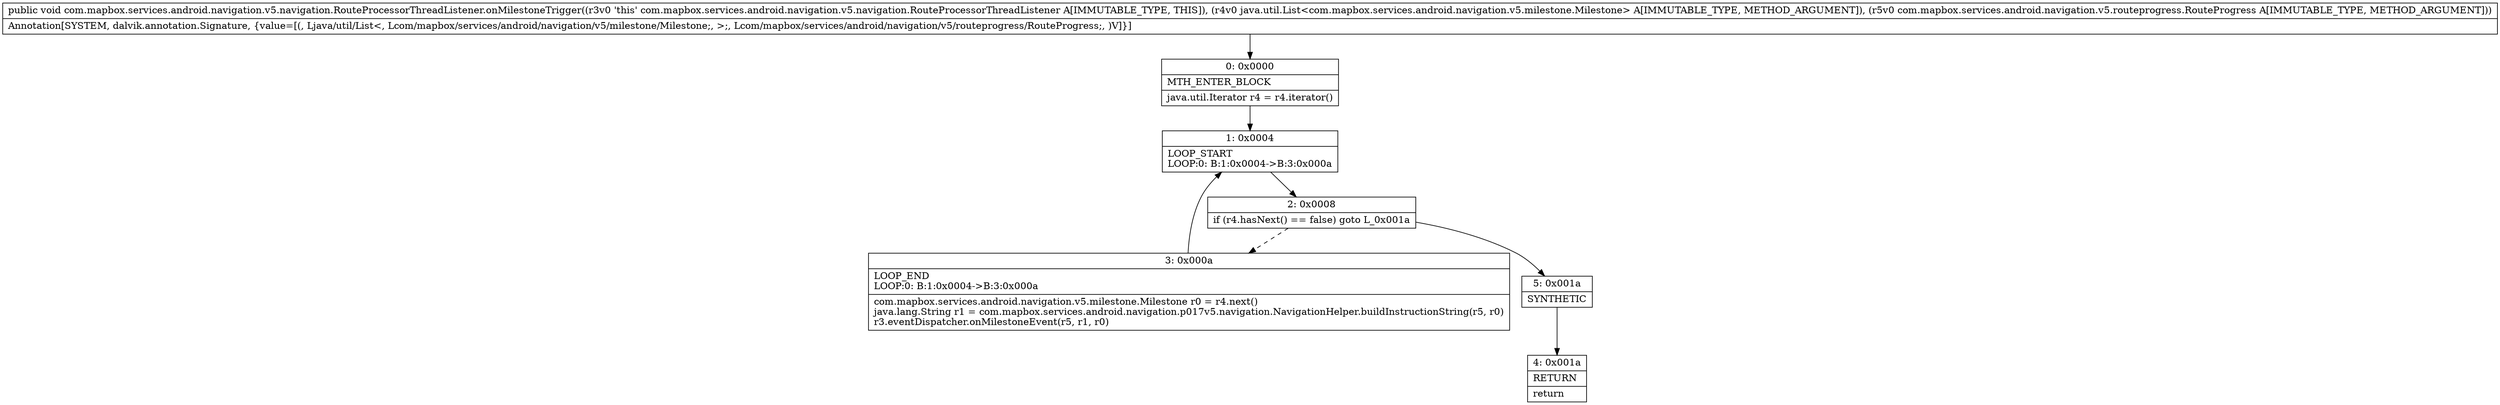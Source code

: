digraph "CFG forcom.mapbox.services.android.navigation.v5.navigation.RouteProcessorThreadListener.onMilestoneTrigger(Ljava\/util\/List;Lcom\/mapbox\/services\/android\/navigation\/v5\/routeprogress\/RouteProgress;)V" {
Node_0 [shape=record,label="{0\:\ 0x0000|MTH_ENTER_BLOCK\l|java.util.Iterator r4 = r4.iterator()\l}"];
Node_1 [shape=record,label="{1\:\ 0x0004|LOOP_START\lLOOP:0: B:1:0x0004\-\>B:3:0x000a\l}"];
Node_2 [shape=record,label="{2\:\ 0x0008|if (r4.hasNext() == false) goto L_0x001a\l}"];
Node_3 [shape=record,label="{3\:\ 0x000a|LOOP_END\lLOOP:0: B:1:0x0004\-\>B:3:0x000a\l|com.mapbox.services.android.navigation.v5.milestone.Milestone r0 = r4.next()\ljava.lang.String r1 = com.mapbox.services.android.navigation.p017v5.navigation.NavigationHelper.buildInstructionString(r5, r0)\lr3.eventDispatcher.onMilestoneEvent(r5, r1, r0)\l}"];
Node_4 [shape=record,label="{4\:\ 0x001a|RETURN\l|return\l}"];
Node_5 [shape=record,label="{5\:\ 0x001a|SYNTHETIC\l}"];
MethodNode[shape=record,label="{public void com.mapbox.services.android.navigation.v5.navigation.RouteProcessorThreadListener.onMilestoneTrigger((r3v0 'this' com.mapbox.services.android.navigation.v5.navigation.RouteProcessorThreadListener A[IMMUTABLE_TYPE, THIS]), (r4v0 java.util.List\<com.mapbox.services.android.navigation.v5.milestone.Milestone\> A[IMMUTABLE_TYPE, METHOD_ARGUMENT]), (r5v0 com.mapbox.services.android.navigation.v5.routeprogress.RouteProgress A[IMMUTABLE_TYPE, METHOD_ARGUMENT]))  | Annotation[SYSTEM, dalvik.annotation.Signature, \{value=[(, Ljava\/util\/List\<, Lcom\/mapbox\/services\/android\/navigation\/v5\/milestone\/Milestone;, \>;, Lcom\/mapbox\/services\/android\/navigation\/v5\/routeprogress\/RouteProgress;, )V]\}]\l}"];
MethodNode -> Node_0;
Node_0 -> Node_1;
Node_1 -> Node_2;
Node_2 -> Node_3[style=dashed];
Node_2 -> Node_5;
Node_3 -> Node_1;
Node_5 -> Node_4;
}

